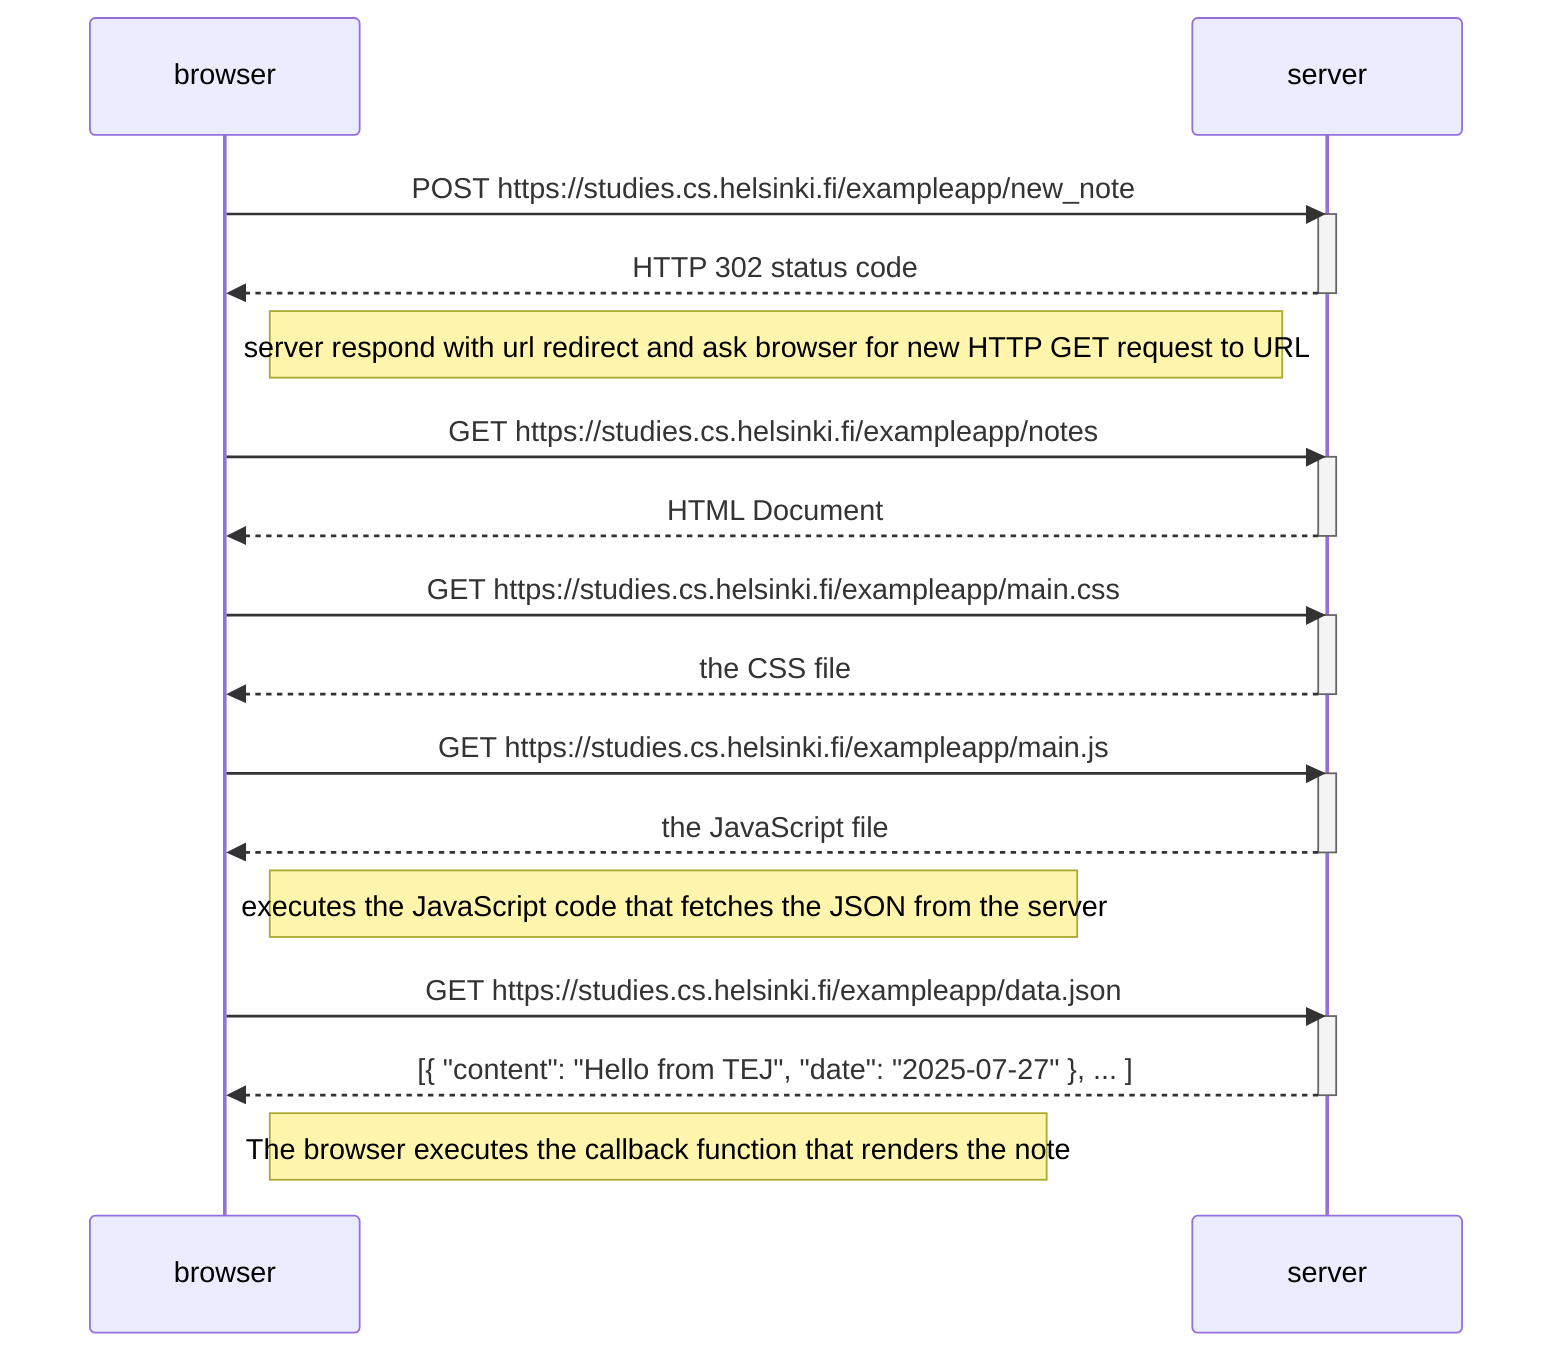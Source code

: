 sequenceDiagram
    participant browser
    participant server

    browser->>server: POST https://studies.cs.helsinki.fi/exampleapp/new_note
    activate server
    server-->>browser: HTTP 302 status code
    deactivate server

    Note left of server: server respond with url redirect and ask browser for new HTTP GET request to URL

    browser->>server: GET https://studies.cs.helsinki.fi/exampleapp/notes
    activate server
    server-->>browser: HTML Document
    deactivate server

    browser->> server: GET https://studies.cs.helsinki.fi/exampleapp/main.css
    activate server
    server-->>browser: the CSS file
    deactivate server

    browser->> server: GET https://studies.cs.helsinki.fi/exampleapp/main.js
    activate server
    server-->>browser: the JavaScript file
    deactivate server

    Note right of browser: executes the JavaScript code that fetches the JSON from the server

    browser->>server: GET https://studies.cs.helsinki.fi/exampleapp/data.json
    activate server
    server-->>browser:  [{ "content": "Hello from TEJ", "date": "2025-07-27" }, ... ]
    deactivate server

    Note right of browser: The browser executes the callback function that renders the note